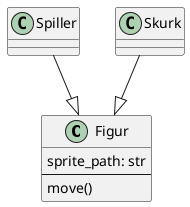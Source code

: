 @startuml Spillmodell

class Figur {
    sprite_path: str
    --
    move()
}

class Spiller
class Skurk

Spiller --|> Figur
Skurk --|> Figur

@enduml